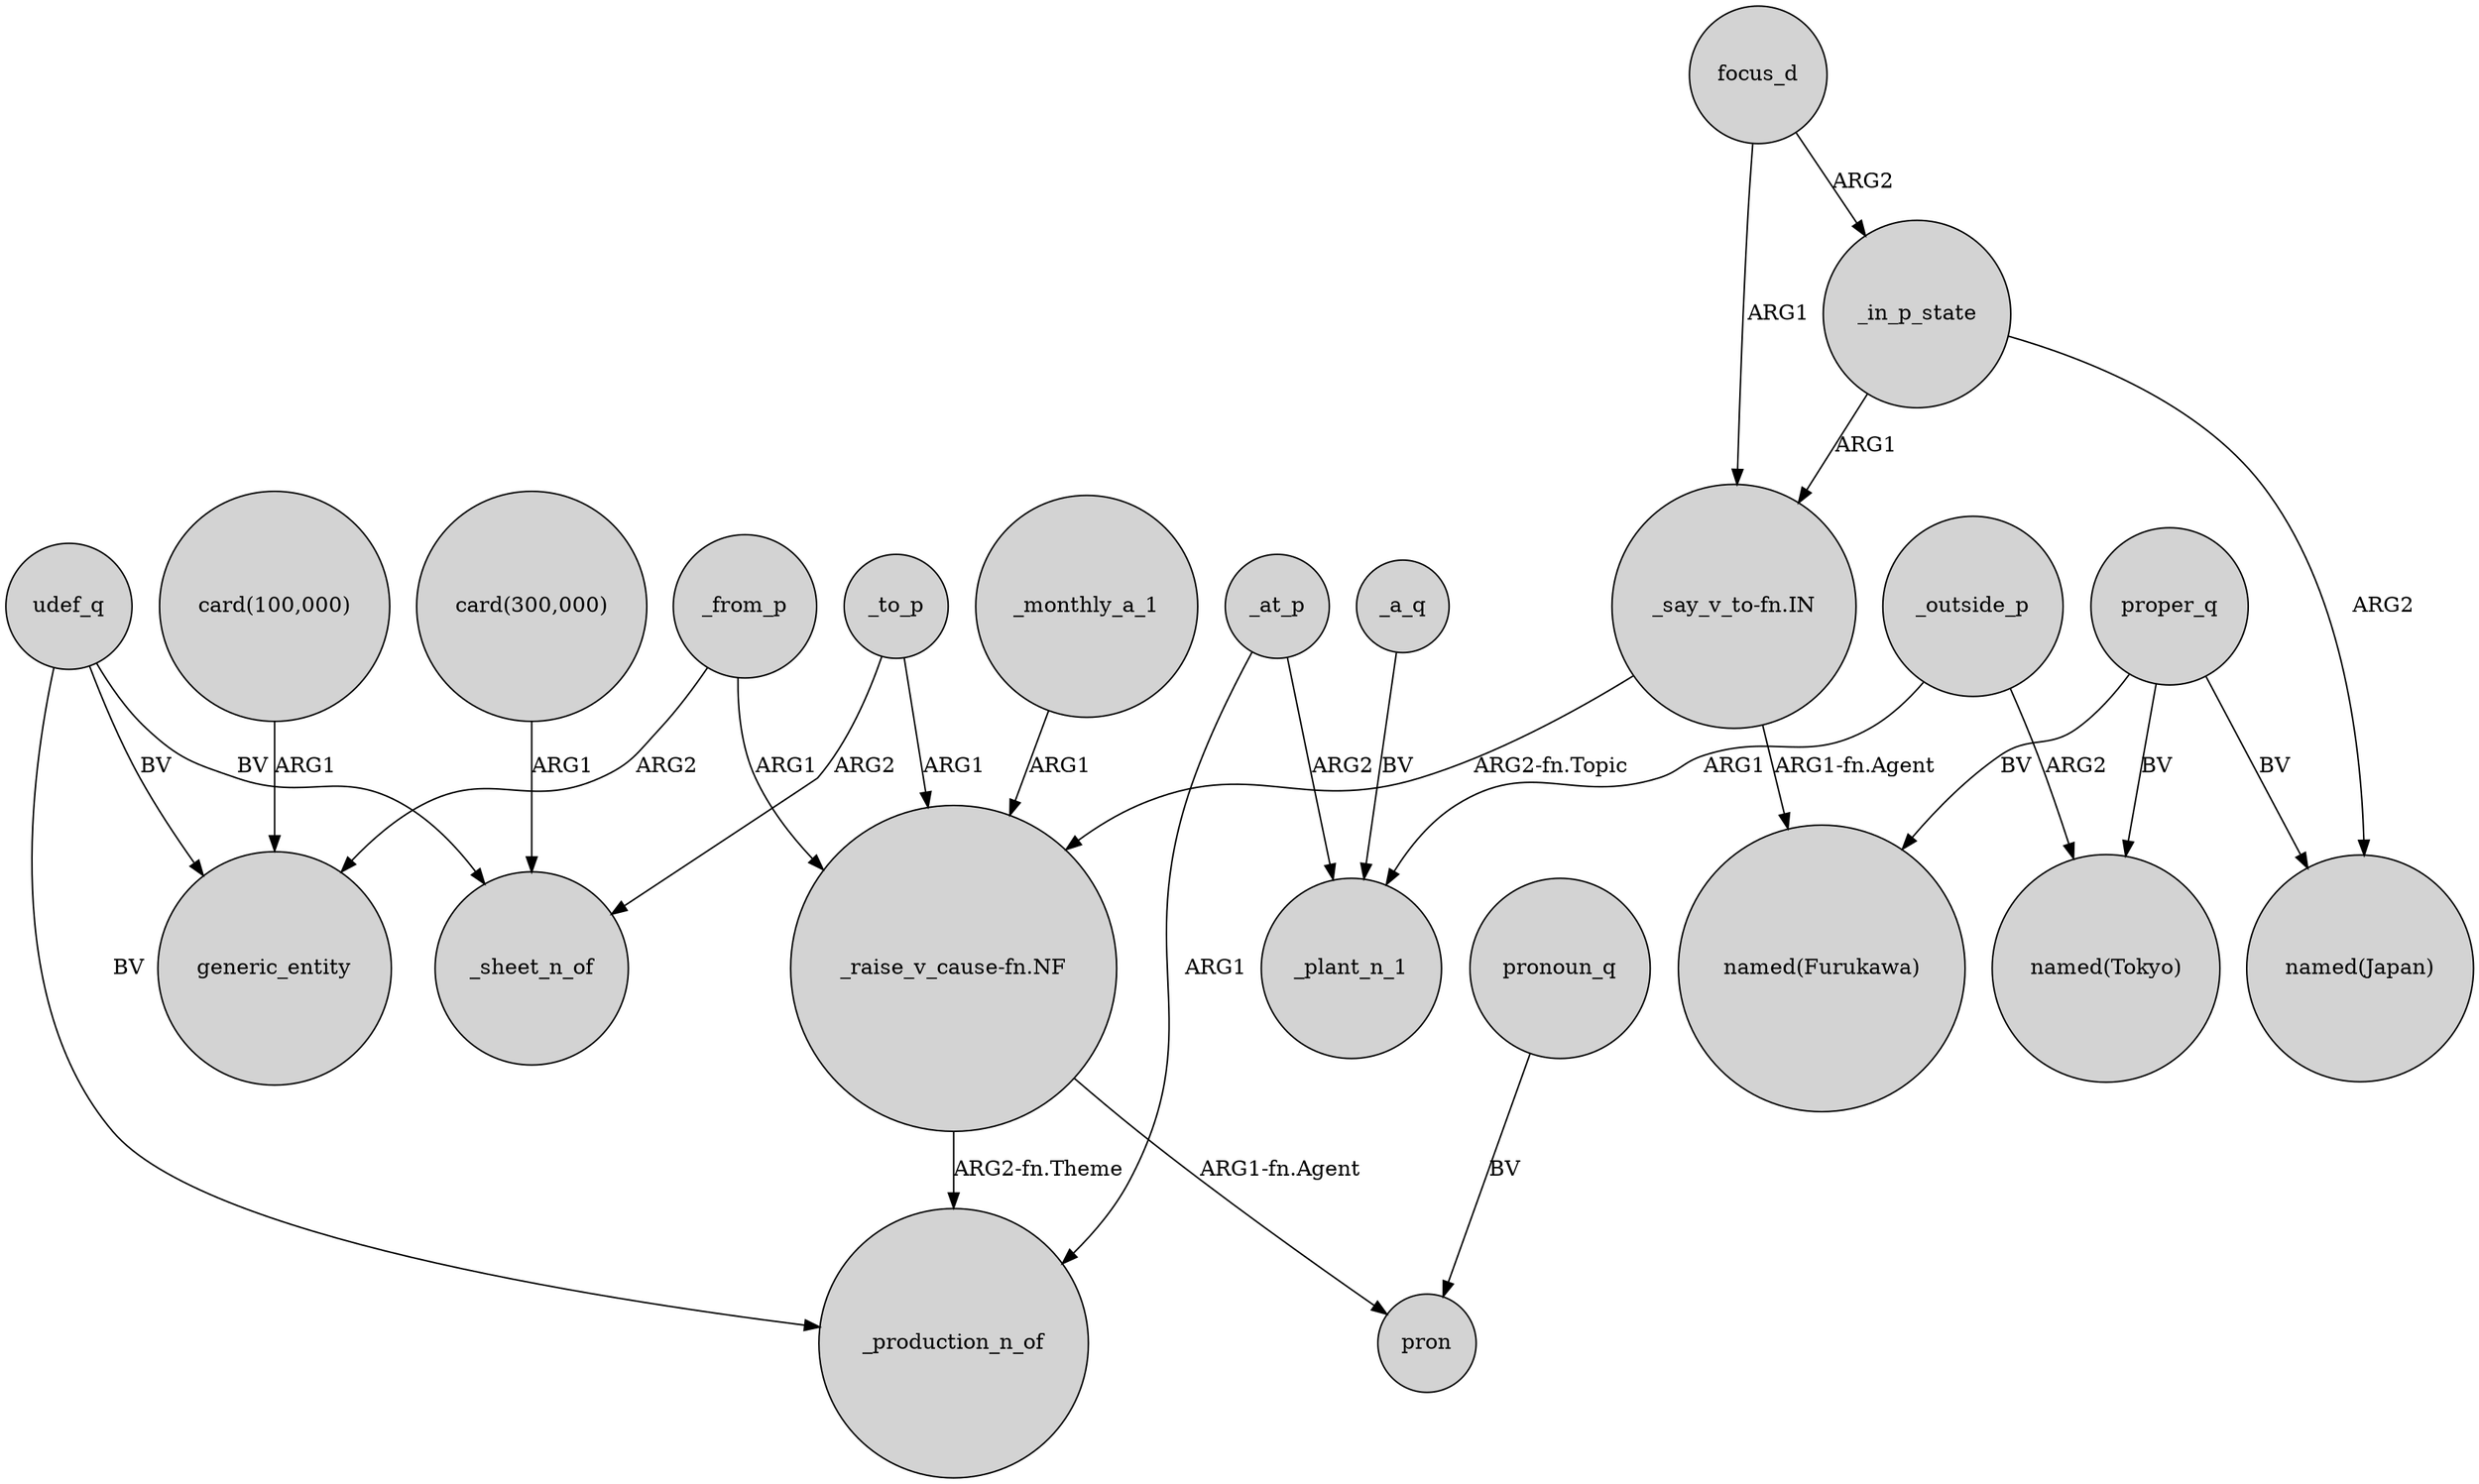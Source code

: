 digraph {
	node [shape=circle style=filled]
	udef_q -> _production_n_of [label=BV]
	proper_q -> "named(Furukawa)" [label=BV]
	udef_q -> _sheet_n_of [label=BV]
	udef_q -> generic_entity [label=BV]
	focus_d -> _in_p_state [label=ARG2]
	_at_p -> _plant_n_1 [label=ARG2]
	_from_p -> generic_entity [label=ARG2]
	"card(300,000)" -> _sheet_n_of [label=ARG1]
	proper_q -> "named(Tokyo)" [label=BV]
	"card(100,000)" -> generic_entity [label=ARG1]
	proper_q -> "named(Japan)" [label=BV]
	pronoun_q -> pron [label=BV]
	_outside_p -> _plant_n_1 [label=ARG1]
	"_raise_v_cause-fn.NF" -> _production_n_of [label="ARG2-fn.Theme"]
	_to_p -> _sheet_n_of [label=ARG2]
	"_say_v_to-fn.IN" -> "named(Furukawa)" [label="ARG1-fn.Agent"]
	"_raise_v_cause-fn.NF" -> pron [label="ARG1-fn.Agent"]
	_in_p_state -> "named(Japan)" [label=ARG2]
	_at_p -> _production_n_of [label=ARG1]
	_outside_p -> "named(Tokyo)" [label=ARG2]
	"_say_v_to-fn.IN" -> "_raise_v_cause-fn.NF" [label="ARG2-fn.Topic"]
	_monthly_a_1 -> "_raise_v_cause-fn.NF" [label=ARG1]
	_from_p -> "_raise_v_cause-fn.NF" [label=ARG1]
	_in_p_state -> "_say_v_to-fn.IN" [label=ARG1]
	focus_d -> "_say_v_to-fn.IN" [label=ARG1]
	_to_p -> "_raise_v_cause-fn.NF" [label=ARG1]
	_a_q -> _plant_n_1 [label=BV]
}
